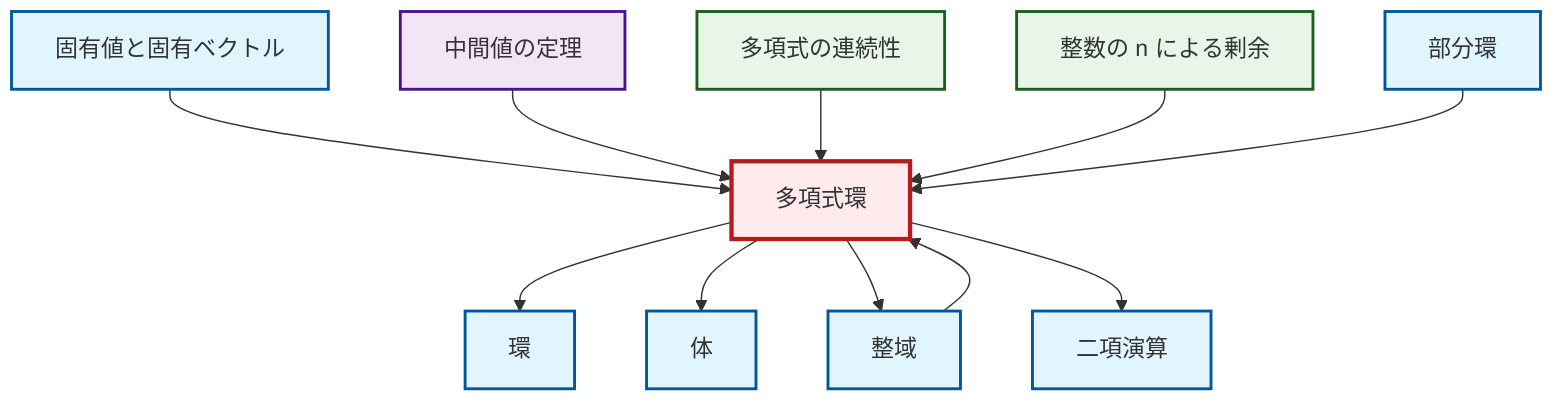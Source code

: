 graph TD
    classDef definition fill:#e1f5fe,stroke:#01579b,stroke-width:2px
    classDef theorem fill:#f3e5f5,stroke:#4a148c,stroke-width:2px
    classDef axiom fill:#fff3e0,stroke:#e65100,stroke-width:2px
    classDef example fill:#e8f5e9,stroke:#1b5e20,stroke-width:2px
    classDef current fill:#ffebee,stroke:#b71c1c,stroke-width:3px
    def-subring["部分環"]:::definition
    def-ring["環"]:::definition
    thm-intermediate-value["中間値の定理"]:::theorem
    ex-quotient-integers-mod-n["整数の n による剰余"]:::example
    def-integral-domain["整域"]:::definition
    ex-polynomial-continuity["多項式の連続性"]:::example
    def-polynomial-ring["多項式環"]:::definition
    def-binary-operation["二項演算"]:::definition
    def-field["体"]:::definition
    def-eigenvalue-eigenvector["固有値と固有ベクトル"]:::definition
    def-polynomial-ring --> def-ring
    def-eigenvalue-eigenvector --> def-polynomial-ring
    thm-intermediate-value --> def-polynomial-ring
    def-integral-domain --> def-polynomial-ring
    ex-polynomial-continuity --> def-polynomial-ring
    def-polynomial-ring --> def-field
    def-polynomial-ring --> def-integral-domain
    def-polynomial-ring --> def-binary-operation
    ex-quotient-integers-mod-n --> def-polynomial-ring
    def-subring --> def-polynomial-ring
    class def-polynomial-ring current